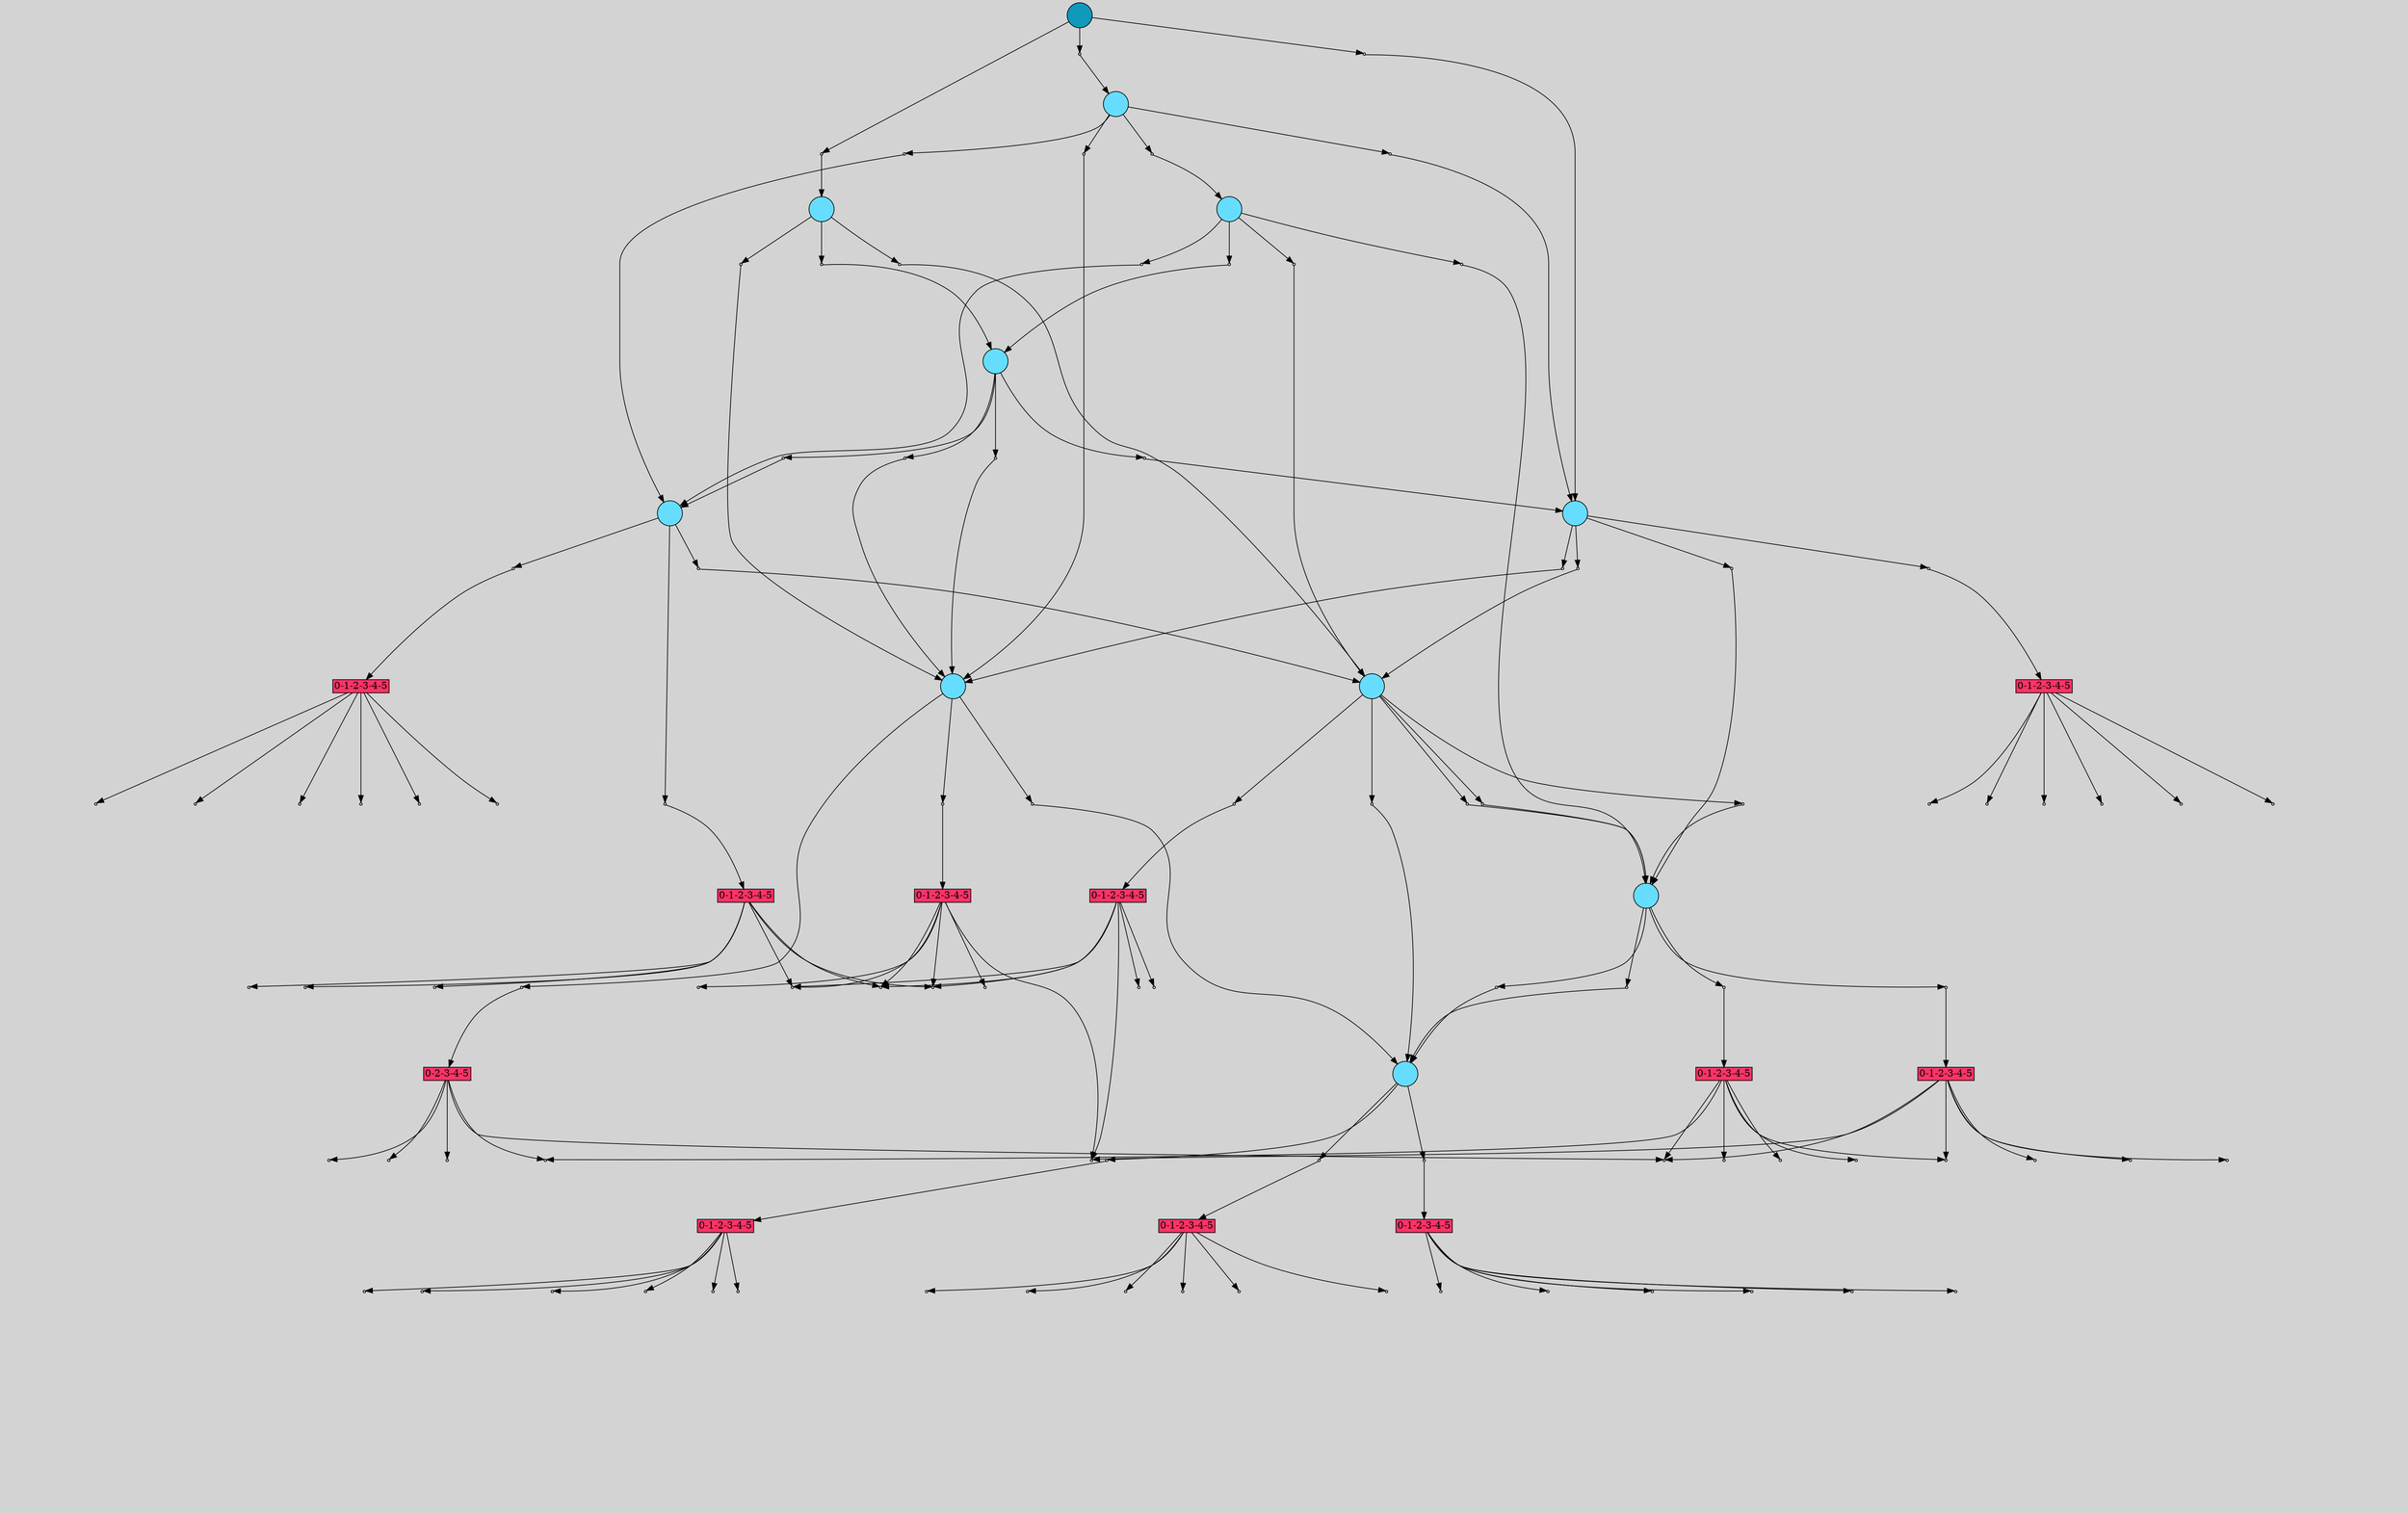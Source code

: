 // File exported with GEGELATI v1.4.0
// On the 2025-07-11 03:00:42
// With the File::TPGGraphDotExporter
digraph{
	graph[pad = "0.212, 0.055" bgcolor = lightgray]
	node[shape=circle style = filled label = ""]
		T267899 [fillcolor="#1199bb"]
		T319182 [fillcolor="#66ddff"]
		T374160 [fillcolor="#66ddff"]
		T338417 [fillcolor="#66ddff"]
		T107217 [fillcolor="#66ddff"]
		T299140 [fillcolor="#66ddff"]
		T313797 [fillcolor="#66ddff"]
		T371344 [fillcolor="#66ddff"]
		T358960 [fillcolor="#66ddff"]
		A240651 [fillcolor="#ff3366" shape=box margin=0.03 width=0 height=0 label="0-1-2-3-4-5"]
		T323945 [fillcolor="#66ddff"]
		A351143 [fillcolor="#ff3366" shape=box margin=0.03 width=0 height=0 label="0-1-2-3-4-5"]
		T287937 [fillcolor="#66ddff"]
		A344175 [fillcolor="#ff3366" shape=box margin=0.03 width=0 height=0 label="0-2-3-4-5"]
		A99180 [fillcolor="#ff3366" shape=box margin=0.03 width=0 height=0 label="0-1-2-3-4-5"]
		A358573 [fillcolor="#ff3366" shape=box margin=0.03 width=0 height=0 label="0-1-2-3-4-5"]
		A318967 [fillcolor="#ff3366" shape=box margin=0.03 width=0 height=0 label="0-1-2-3-4-5"]
		A323841 [fillcolor="#ff3366" shape=box margin=0.03 width=0 height=0 label="0-1-2-3-4-5"]
		A323992 [fillcolor="#ff3366" shape=box margin=0.03 width=0 height=0 label="0-1-2-3-4-5"]
		A244860 [fillcolor="#ff3366" shape=box margin=0.03 width=0 height=0 label="0-1-2-3-4-5"]
		A131674 [fillcolor="#ff3366" shape=box margin=0.03 width=0 height=0 label="0-1-2-3-4-5"]
		A294050 [fillcolor="#ff3366" shape=box margin=0.03 width=0 height=0 label="0-1-2-3-4-5"]
		P3464854 [fillcolor="#cccccc" shape=point label="0"] //
		I3464854 [shape=box style=invis label="11|0&1|3#1|8&#92;n"] //0.661545|-0.755967|
		P3464854 -> I3464854[style=invis]
		T267899 -> P3464854 -> T319182
		P3464855 [fillcolor="#cccccc" shape=point label="0"] //
		I3464855 [shape=box style=invis label="0|6&1|5#1|6&#92;n12|0&0|14#1|13&#92;n"] //0.739896|0.680378|0.262761|-0.121377|
		P3464855 -> I3464855[style=invis]
		T267899 -> P3464855 -> T374160
		P3464856 [fillcolor="#cccccc" shape=point label="0"] //
		I3464856 [shape=box style=invis label="19|7&1|1#0|9&#92;n16|6&0|7#0|11&#92;n12|2&1|2#0|14&#92;n17|0&0|2#0|14&#92;n"] //0.258207|-0.460930|0.277160|-0.733252|-0.374106|0.512231|-0.389298|0.675420|
		P3464856 -> I3464856[style=invis]
		T267899 -> P3464856 -> T338417
		P3464857 [fillcolor="#cccccc" shape=point label="0"] //
		I3464857 [shape=box style=invis label="17|1&1|13#0|5&#92;n16|4&0|1#1|16&#92;n4|3&1|5#1|7&#92;n9|3&0|3#1|12&#92;n13|1&0|11#1|5&#92;n3|0&0|12#0|9&#92;n3|0&1|3#0|0&#92;n0|0&0|8#1|2&#92;n10|5&1|13#1|6&#92;n5|0&0|16#0|14&#92;n1|4&1|6#0|5&#92;n2|7&1|13#0|16&#92;n11|0&0|12#0|7&#92;n"] //0.908459|0.118826|-0.249801|-0.241196|-0.888344|-0.515924|-0.388710|0.167250|-0.535510|-0.923335|0.657708|0.745582|-0.638554|-0.551460|-0.255619|-0.804272|0.907493|-0.558685|0.391340|0.757270|-0.626079|0.717264|-0.574104|-0.489655|-0.650380|-0.625855|
		P3464857 -> I3464857[style=invis]
		T319182 -> P3464857 -> T107217
		P3464858 [fillcolor="#cccccc" shape=point label="0"] //
		I3464858 [shape=box style=invis label="9|0&1|1#1|14&#92;n"] //-0.974331|-0.516962|
		P3464858 -> I3464858[style=invis]
		T319182 -> P3464858 -> T299140
		P3464859 [fillcolor="#cccccc" shape=point label="0"] //
		I3464859 [shape=box style=invis label="3|7&1|14#1|8&#92;n8|0&0|7#1|3&#92;n"] //-0.461636|-0.700660|-0.408059|-0.203393|
		P3464859 -> I3464859[style=invis]
		T319182 -> P3464859 -> T313797
		P3464860 [fillcolor="#cccccc" shape=point label="0"] //
		I3464860 [shape=box style=invis label="7|0&1|0#1|2&#92;n11|0&1|16#0|8&#92;n"] //0.607546|-0.930529|0.173696|0.122831|
		P3464860 -> I3464860[style=invis]
		T374160 -> P3464860 -> T371344
		P3464861 [fillcolor="#cccccc" shape=point label="0"] //
		I3464861 [shape=box style=invis label="18|2&1|4#0|13&#92;n19|1&0|10#0|0&#92;n5|6&0|9#1|13&#92;n7|7&0|6#1|6&#92;n8|0&0|7#1|3&#92;n"] //-0.298824|0.696130|-0.992688|0.353581|-0.202135|-0.105250|-0.702037|0.862833|-0.408059|-0.203393|
		P3464861 -> I3464861[style=invis]
		T374160 -> P3464861 -> T338417
		P3464862 [fillcolor="#cccccc" shape=point label="0"] //
		I3464862 [shape=box style=invis label="3|0&1|5#1|4&#92;n"] //0.561843|-0.260342|
		P3464862 -> I3464862[style=invis]
		T374160 -> P3464862 -> T358960
		P3464863 [fillcolor="#cccccc" shape=point label="0"] //
		I3464863 [shape=box style=invis label="11|0&1|2#1|14&#92;n"] //0.132195|0.570493|
		P3464863 -> I3464863[style=invis]
		T374160 -> P3464863 -> T299140
		P3464864 [fillcolor="#cccccc" shape=point label="0"] //
		I3464864 [shape=box style=invis label="15|3&1|16#0|10&#92;n12|4&1|14#0|11&#92;n19|7&0|4#1|12&#92;n5|0&0|7#1|7&#92;n"] //0.425298|0.021519|-0.157647|-0.888944|0.936408|-0.100911|0.852729|0.339368|
		P3464864 -> I3464864[style=invis]
		T338417 -> P3464864 -> T107217
		P3464865 [fillcolor="#cccccc" shape=point label="0"] //
		I3464865 [shape=box style=invis label="3|7&1|14#1|8&#92;n8|0&0|7#1|3&#92;n"] //-0.461636|-0.700660|-0.408059|-0.203393|
		P3464865 -> I3464865[style=invis]
		T338417 -> P3464865 -> T299140
		P3464866 [fillcolor="#cccccc" shape=point label="0"] //
		I3464866 [shape=box style=invis label="19|0&1|8#1|4&#92;n18|5&1|4#0|13&#92;n11|7&1|5#0|0&#92;n1|6&0|13#0|7&#92;n10|7&0|6#1|9&#92;n1|3&1|16#0|7&#92;n16|4&0|7#1|10&#92;n0|2&0|15#0|4&#92;n4|1&0|3#0|10&#92;n5|3&0|9#0|9&#92;n5|0&0|3#1|7&#92;n5|0&0|16#0|14&#92;n6|0&0|16#0|8&#92;n"] //-0.076118|0.730568|-0.267554|0.696130|0.720104|-0.750655|-0.932772|-0.915926|0.813626|-0.149407|-0.288960|0.190011|0.120603|0.848062|-0.421115|-0.173748|-0.658639|0.083908|0.640521|-0.297348|0.852729|0.339368|0.391340|0.757270|0.375774|-0.012540|
		P3464866 -> I3464866[style=invis]
		A240651 [fillcolor="#ff3366" shape=box margin=0.03 width=0 height=0 label="0-1-2-3-4-5"]
		T338417 -> P3464866 -> A240651
		P3464867 [fillcolor="#cccccc" shape=point label="0"] //
		I3464867 [shape=box style=invis label="15|7&1|4#0|16&#92;n15|0&0|15#0|13&#92;n"] //-0.022142|-0.281419|-0.945486|0.187108|
		P3464867 -> I3464867[style=invis]
		T338417 -> P3464867 -> T323945
		P3464868 [fillcolor="#cccccc" shape=point label="0"] //
		I3464868 [shape=box style=invis label="9|7&1|4#1|7&#92;n4|4&1|9#0|7&#92;n12|0&1|0#0|12&#92;n"] //-0.918299|-0.945036|-0.015660|0.298471|-0.591867|0.512231|
		P3464868 -> I3464868[style=invis]
		T107217 -> P3464868 -> T323945
		P3464869 [fillcolor="#cccccc" shape=point label="0"] //
		I3464869 [shape=box style=invis label="0|7&1|14#1|8&#92;n15|0&0|15#0|13&#92;n14|2&1|16#0|16&#92;n6|0&1|10#0|13&#92;n10|1&0|2#0|8&#92;n10|2&1|9#0|9&#92;n15|4&0|2#0|8&#92;n13|5&0|12#1|10&#92;n9|0&0|13#0|14&#92;n"] //-0.461636|-0.700660|-0.945486|0.187108|-0.427015|0.649252|-0.852297|-0.342264|0.774297|0.690815|-0.635628|0.616046|0.902284|-0.167939|-0.728707|0.257916|0.096215|0.760098|
		P3464869 -> I3464869[style=invis]
		T107217 -> P3464869 -> T323945
		P3464870 [fillcolor="#cccccc" shape=point label="0"] //
		I3464870 [shape=box style=invis label="13|3&1|11#1|6&#92;n9|2&0|3#1|14&#92;n9|5&0|2#0|10&#92;n2|3&0|13#1|5&#92;n1|4&1|10#0|11&#92;n12|0&1|0#0|12&#92;n9|3&1|8#0|14&#92;n4|3&0|11#0|8&#92;n5|1&0|11#1|14&#92;n5|3&0|9#0|9&#92;n5|0&0|3#1|7&#92;n5|0&0|16#0|1&#92;n"] //1.116327|-0.516962|-0.271696|0.931014|0.532069|-0.636369|0.861493|0.975369|-0.040700|0.578947|-0.374106|0.512231|-0.196967|-0.003497|0.964137|-0.382988|0.068581|0.220519|0.640521|-0.297348|0.852729|0.339368|0.391340|0.757270|
		P3464870 -> I3464870[style=invis]
		A351143 [fillcolor="#ff3366" shape=box margin=0.03 width=0 height=0 label="0-1-2-3-4-5"]
		T107217 -> P3464870 -> A351143
		P3464871 [fillcolor="#cccccc" shape=point label="0"] //
		I3464871 [shape=box style=invis label="15|6&1|3#0|16&#92;n13|7&1|2#1|12&#92;n15|1&0|15#0|11&#92;n0|2&0|1#0|14&#92;n4|6&1|13#0|10&#92;n19|0&0|6#1|9&#92;n"] //0.906193|0.259211|0.375996|0.359610|-0.918257|0.187108|-0.890009|-0.045153|-0.348339|-0.720400|-0.333747|0.076837|
		P3464871 -> I3464871[style=invis]
		T107217 -> P3464871 -> T287937
		P3464872 [fillcolor="#cccccc" shape=point label="0"] //
		I3464872 [shape=box style=invis label="6|0&1|10#0|13&#92;n14|3&0|0#1|8&#92;n12|4&1|14#0|11&#92;n9|2&0|3#0|15&#92;n17|6&0|2#0|7&#92;n14|0&0|4#0|6&#92;n4|0&1|10#0|8&#92;n"] //-0.852297|-0.342264|-0.167702|0.690800|-0.157647|-0.888944|0.958083|-0.890331|0.144556|0.689905|-0.878410|-0.032458|0.872072|-0.982562|
		P3464872 -> I3464872[style=invis]
		T107217 -> P3464872 -> T323945
		P3464873 [fillcolor="#cccccc" shape=point label="0"] //
		I3464873 [shape=box style=invis label="4|0&1|8#1|1&#92;n"] //0.431933|0.014425|
		P3464873 -> I3464873[style=invis]
		A344175 [fillcolor="#ff3366" shape=box margin=0.03 width=0 height=0 label="0-2-3-4-5"]
		T299140 -> P3464873 -> A344175
		P3464874 [fillcolor="#cccccc" shape=point label="0"] //
		I3464874 [shape=box style=invis label="13|3&1|11#1|6&#92;n9|2&0|3#1|14&#92;n9|5&0|2#0|10&#92;n2|3&0|13#1|5&#92;n1|4&1|10#0|11&#92;n12|0&1|0#0|12&#92;n9|3&1|8#0|14&#92;n4|3&0|11#0|8&#92;n5|1&0|11#1|14&#92;n5|3&0|9#0|9&#92;n5|0&0|3#1|7&#92;n5|0&0|16#0|1&#92;n"] //1.116327|-0.516962|-0.271696|0.931014|0.532069|-0.636369|0.861493|0.975369|-0.040700|0.578947|-0.374106|0.512231|-0.196967|-0.003497|0.964137|-0.382988|0.068581|0.220519|0.640521|-0.297348|0.852729|0.339368|0.391340|0.757270|
		P3464874 -> I3464874[style=invis]
		A99180 [fillcolor="#ff3366" shape=box margin=0.03 width=0 height=0 label="0-1-2-3-4-5"]
		T299140 -> P3464874 -> A99180
		P3464875 [fillcolor="#cccccc" shape=point label="0"] //
		I3464875 [shape=box style=invis label="13|7&1|4#1|3&#92;n6|6&1|7#1|9&#92;n4|1&0|15#0|6&#92;n5|3&0|9#0|9&#92;n5|0&0|3#1|7&#92;n"] //-0.074724|0.105901|0.991020|-0.098552|-0.651661|0.014638|0.640521|-0.297348|0.852729|0.339368|
		P3464875 -> I3464875[style=invis]
		T299140 -> P3464875 -> T287937
		P3464876 [fillcolor="#cccccc" shape=point label="0"] //
		I3464876 [shape=box style=invis label="0|0&1|0#1|1&#92;n"] //-0.272966|0.875788|
		P3464876 -> I3464876[style=invis]
		T313797 -> P3464876 -> T299140
		P3464877 [fillcolor="#cccccc" shape=point label="0"] //
		I3464877 [shape=box style=invis label="7|5&1|0#0|16&#92;n3|1&0|5#1|9&#92;n3|6&1|1#0|1&#92;n7|7&0|6#1|6&#92;n8|0&0|7#1|3&#92;n"] //0.308820|-0.757728|0.099132|-0.603320|-0.820186|0.020659|-0.702037|0.862833|-0.408059|-0.203393|
		P3464877 -> I3464877[style=invis]
		T313797 -> P3464877 -> T338417
		P3464878 [fillcolor="#cccccc" shape=point label="0"] //
		I3464878 [shape=box style=invis label="19|0&1|8#1|4&#92;n5|0&0|16#0|14&#92;n"] //-0.076118|0.730568|0.391340|0.757270|
		P3464878 -> I3464878[style=invis]
		T313797 -> P3464878 -> T358960
		P3464879 [fillcolor="#cccccc" shape=point label="0"] //
		I3464879 [shape=box style=invis label="17|1&1|9#0|0&#92;n2|0&0|9#1|1&#92;n"] //-0.192359|0.329718|-0.585385|0.037536|
		P3464879 -> I3464879[style=invis]
		T313797 -> P3464879 -> T299140
		P3464880 [fillcolor="#cccccc" shape=point label="0"] //
		I3464880 [shape=box style=invis label="8|0&1|2#0|3&#92;n"] //-0.564476|0.224289|
		P3464880 -> I3464880[style=invis]
		T371344 -> P3464880 -> T358960
		P3464881 [fillcolor="#cccccc" shape=point label="0"] //
		I3464881 [shape=box style=invis label="12|2&1|11#1|14&#92;n15|2&0|10#0|13&#92;n1|5&0|2#1|2&#92;n6|3&0|5#0|10&#92;n11|0&0|5#0|11&#92;n"] //-0.072048|0.647512|0.194336|0.605949|0.581290|-0.670381|-0.123364|-0.065467|0.186693|0.280120|
		P3464881 -> I3464881[style=invis]
		T371344 -> P3464881 -> T107217
		P3464882 [fillcolor="#cccccc" shape=point label="0"] //
		I3464882 [shape=box style=invis label="3|7&1|14#1|8&#92;n8|0&0|7#1|3&#92;n"] //-0.461636|-0.700660|-0.408059|-0.203393|
		P3464882 -> I3464882[style=invis]
		T371344 -> P3464882 -> T313797
		P3464883 [fillcolor="#cccccc" shape=point label="0"] //
		I3464883 [shape=box style=invis label="8|6&1|11#0|9&#92;n16|0&0|6#1|1&#92;n"] //-0.087722|0.737744|0.014627|-0.023196|
		P3464883 -> I3464883[style=invis]
		T371344 -> P3464883 -> T323945
		P3464884 [fillcolor="#cccccc" shape=point label="0"] //
		I3464884 [shape=box style=invis label="15|3&1|16#0|10&#92;n12|4&1|10#0|11&#92;n19|7&0|4#1|12&#92;n5|0&0|7#1|7&#92;n"] //0.425298|0.021519|-0.157647|-0.888944|0.936408|-0.100911|0.852729|0.339368|
		P3464884 -> I3464884[style=invis]
		T358960 -> P3464884 -> T107217
		P3464885 [fillcolor="#cccccc" shape=point label="0"] //
		I3464885 [shape=box style=invis label="13|3&1|11#1|6&#92;n9|2&0|3#1|14&#92;n9|5&0|2#0|10&#92;n2|3&0|13#1|5&#92;n1|4&1|10#0|11&#92;n12|0&1|0#0|12&#92;n9|3&1|8#0|14&#92;n4|3&0|11#0|8&#92;n5|1&0|11#1|14&#92;n5|3&0|9#0|9&#92;n5|0&0|3#1|7&#92;n5|0&0|16#0|1&#92;n"] //1.116327|-0.516962|-0.271696|0.931014|0.532069|-0.636369|0.861493|0.975369|-0.040700|0.578947|-0.374106|0.512231|-0.196967|-0.003497|0.964137|-0.382988|0.068581|0.220519|0.640521|-0.297348|0.852729|0.339368|0.391340|0.757270|
		P3464885 -> I3464885[style=invis]
		A358573 [fillcolor="#ff3366" shape=box margin=0.03 width=0 height=0 label="0-1-2-3-4-5"]
		T358960 -> P3464885 -> A358573
		P3464886 [fillcolor="#cccccc" shape=point label="0"] //
		I3464886 [shape=box style=invis label="19|3&1|16#1|2&#92;n19|1&0|3#0|13&#92;n3|7&0|1#0|9&#92;n15|1&0|15#0|13&#92;n10|2&1|5#0|1&#92;n9|5&0|2#0|10&#92;n2|3&0|13#1|5&#92;n1|4&1|10#0|11&#92;n9|7&0|4#1|7&#92;n17|3&0|7#0|1&#92;n10|0&0|11#1|8&#92;n9|3&1|8#0|14&#92;n4|3&0|11#0|8&#92;n5|1&0|11#1|14&#92;n5|3&0|9#0|9&#92;n5|0&0|3#1|7&#92;n5|0&0|16#0|1&#92;n"] //0.492242|-0.453100|-0.451205|-0.303763|0.409907|-0.134921|-0.945486|0.187108|0.187561|0.042047|0.532069|-0.636369|0.861493|0.975369|-0.040700|0.578947|-0.918299|-0.945036|0.883936|0.722896|0.774297|0.690815|-0.196967|-0.003497|0.964137|-0.382988|0.068581|0.220519|0.640521|-0.297348|0.852729|0.339368|0.391340|0.757270|
		P3464886 -> I3464886[style=invis]
		A318967 [fillcolor="#ff3366" shape=box margin=0.03 width=0 height=0 label="0-1-2-3-4-5"]
		T358960 -> P3464886 -> A318967
		P3464887 [fillcolor="#cccccc" shape=point label="1"] //
		I3464887 [shape=box style=invis label="0|0&1|9#1|10&#92;n1|0&0|8#1|9&#92;n"] //0.047779|0.325793|0.625016|-0.934214|
		P3464887 -> I3464887[style=invis]
		A240651 -> P3464887
		P3464888 [fillcolor="#cccccc" shape=point label="1"] //
		I3464888 [shape=box style=invis label="15|3&1|2#0|7&#92;n15|7&0|11#1|5&#92;n19|0&0|7#0|2&#92;n"] //0.337662|-0.722010|1.068246|0.148114|0.887255|0.340330|
		P3464888 -> I3464888[style=invis]
		A240651 -> P3464888
		P3464889 [fillcolor="#cccccc" shape=point label="1"] //
		I3464889 [shape=box style=invis label="15|3&1|2#0|7&#92;n15|7&0|11#1|5&#92;n19|0&0|7#0|1&#92;n"] //0.294136|-0.722010|1.068246|0.148114|0.887255|0.340330|
		P3464889 -> I3464889[style=invis]
		A240651 -> P3464889
		P3464890 [fillcolor="#cccccc" shape=point label="1"] //
		I3464890 [shape=box style=invis label="0|0&1|4#1|2&#92;n8|2&0|8#1|14&#92;n15|5&1|2#0|2&#92;n2|0&0|10#0|13&#92;n"] //0.287141|-0.481306|0.858614|-0.698625|0.325491|0.762166|-0.424609|0.784472|
		P3464890 -> I3464890[style=invis]
		A240651 -> P3464890
		P3464891 [fillcolor="#cccccc" shape=point label="1"] //
		I3464891 [shape=box style=invis label="18|1&1|15#0|11&#92;n1|3&0|1#1|4&#92;n13|7&1|10#0|11&#92;n1|0&0|7#1|4&#92;n"] //-0.076420|0.543551|-0.457077|-0.953907|-0.154341|0.606317|0.121236|-0.703497|
		P3464891 -> I3464891[style=invis]
		A240651 -> P3464891
		P3464892 [fillcolor="#cccccc" shape=point label="1"] //
		I3464892 [shape=box style=invis label="12|0&1|7#1|5&#92;n18|7&0|0#0|4&#92;n18|4&0|7#1|8&#92;n5|7&0|4#0|3&#92;n11|3&1|15#0|15&#92;n6|6&0|3#1|15&#92;n18|0&0|6#1|10&#92;n"] //0.911043|0.775809|0.406449|0.152932|-0.369639|-0.738219|0.165253|0.370146|0.072984|-0.962777|0.542717|0.724100|0.191679|-0.706499|
		P3464892 -> I3464892[style=invis]
		A240651 -> P3464892
		P3464893 [fillcolor="#cccccc" shape=point label="0"] //
		I3464893 [shape=box style=invis label="4|0&1|8#1|1&#92;n"] //0.431933|0.014425|
		P3464893 -> I3464893[style=invis]
		A323841 [fillcolor="#ff3366" shape=box margin=0.03 width=0 height=0 label="0-1-2-3-4-5"]
		T323945 -> P3464893 -> A323841
		P3464894 [fillcolor="#cccccc" shape=point label="0"] //
		I3464894 [shape=box style=invis label="9|1&1|1#1|9&#92;n9|2&1|12#0|0&#92;n4|0&0|10#0|9&#92;n4|7&1|5#0|10&#92;n7|5&0|15#0|16&#92;n11|4&1|13#0|0&#92;n10|4&0|12#0|13&#92;n19|0&1|8#1|4&#92;n14|1&0|4#0|16&#92;n5|3&0|9#0|9&#92;n5|0&0|3#1|7&#92;n"] //0.216882|-0.141827|0.634466|0.897927|0.141853|0.189559|0.730091|0.333419|-0.435563|-0.350384|-0.993806|0.287931|0.291468|0.582893|-0.055789|0.730568|0.969309|-0.512783|0.640521|-0.297348|0.852729|0.339368|
		P3464894 -> I3464894[style=invis]
		A323992 [fillcolor="#ff3366" shape=box margin=0.03 width=0 height=0 label="0-1-2-3-4-5"]
		T323945 -> P3464894 -> A323992
		P3464895 [fillcolor="#cccccc" shape=point label="0"] //
		I3464895 [shape=box style=invis label="3|7&1|13#1|6&#92;n4|4&0|7#0|7&#92;n5|7&1|7#1|11&#92;n12|0&1|0#0|12&#92;n1|6&0|0#0|7&#92;n3|0&1|1#0|6&#92;n"] //0.598877|-0.244531|0.996124|0.344396|0.884970|-0.453241|-0.374106|0.512231|-0.932772|-0.915926|-0.820186|0.020659|
		P3464895 -> I3464895[style=invis]
		T323945 -> P3464895 -> T287937
		P3464896 [fillcolor="#cccccc" shape=point label="0"] //
		I3464896 [shape=box style=invis label="2|6&1|7#1|0&#92;n7|2&0|14#1|0&#92;n9|0&0|2#0|15&#92;n"] //-0.429853|-0.662342|0.869450|0.797041|0.353352|-0.150759|
		P3464896 -> I3464896[style=invis]
		T323945 -> P3464896 -> T287937
		P3464897 [fillcolor="#cccccc" shape=point label="1"] //
		I3464897 [shape=box style=invis label="0|0&1|9#1|10&#92;n1|0&0|8#1|9&#92;n"] //0.047779|0.325793|0.625016|-0.934214|
		P3464897 -> I3464897[style=invis]
		A351143 -> P3464897
		P3464898 [fillcolor="#cccccc" shape=point label="1"] //
		I3464898 [shape=box style=invis label="15|3&1|2#0|7&#92;n15|7&0|11#1|5&#92;n19|0&0|7#0|2&#92;n"] //0.337662|-0.722010|1.068246|0.148114|0.887255|0.340330|
		P3464898 -> I3464898[style=invis]
		A351143 -> P3464898
		P3464899 [fillcolor="#cccccc" shape=point label="1"] //
		I3464899 [shape=box style=invis label="15|3&1|2#0|7&#92;n15|7&0|11#1|5&#92;n19|0&0|7#0|2&#92;n"] //0.348387|-0.722010|1.068246|0.148114|0.887255|0.340330|
		P3464899 -> I3464899[style=invis]
		A351143 -> P3464899
		P3464900 [fillcolor="#cccccc" shape=point label="1"] //
		I3464900 [shape=box style=invis label="0|0&1|4#1|2&#92;n8|0&0|0#0|14&#92;n"] //0.287141|-0.481306|0.997353|0.511812|
		P3464900 -> I3464900[style=invis]
		A351143 -> P3464900
		P3464901 [fillcolor="#cccccc" shape=point label="1"] //
		I3464901 [shape=box style=invis label="9|1&1|1#0|6&#92;n18|1&0|9#1|2&#92;n1|3&0|1#1|4&#92;n7|4&1|10#0|13&#92;n15|4&0|4#1|13&#92;n13|7&1|10#0|11&#92;n3|1&0|7#0|4&#92;n1|7&1|1#0|9&#92;n1|0&0|7#1|4&#92;n"] //-0.579077|0.961625|0.181960|0.027989|-0.457077|-0.953907|0.904751|-0.049588|0.946778|-0.841395|-0.102474|0.606317|0.933651|0.762067|0.916872|-0.122739|0.121236|-0.703497|
		P3464901 -> I3464901[style=invis]
		A351143 -> P3464901
		P3464902 [fillcolor="#cccccc" shape=point label="1"] //
		I3464902 [shape=box style=invis label="12|0&1|7#1|5&#92;n18|7&0|0#0|4&#92;n8|0&0|15#0|4&#92;n11|4&1|4#0|8&#92;n5|7&0|4#0|3&#92;n11|3&1|15#0|15&#92;n6|6&0|3#1|15&#92;n18|0&0|6#1|10&#92;n"] //0.911043|0.775809|0.406449|0.152932|-0.481053|0.336873|-0.717140|0.042882|0.165253|0.370146|0.072984|-0.962777|0.542717|0.724100|0.191679|-0.706499|
		P3464902 -> I3464902[style=invis]
		A351143 -> P3464902
		P3464903 [fillcolor="#cccccc" shape=point label="0"] //
		I3464903 [shape=box style=invis label="6|0&0|16#0|8&#92;n11|7&1|5#0|0&#92;n15|1&0|15#0|13&#92;n1|3&0|1#0|9&#92;n3|0&1|1#0|3&#92;n4|3&0|11#0|8&#92;n5|0&0|3#1|7&#92;n"] //0.203976|-0.341607|0.720104|-0.750655|-0.945486|0.187108|0.772200|-0.971920|-0.820186|0.020659|0.964137|-0.382988|0.852729|0.339368|
		P3464903 -> I3464903[style=invis]
		A244860 [fillcolor="#ff3366" shape=box margin=0.03 width=0 height=0 label="0-1-2-3-4-5"]
		T287937 -> P3464903 -> A244860
		P3464904 [fillcolor="#cccccc" shape=point label="0"] //
		I3464904 [shape=box style=invis label="6|0&0|16#0|8&#92;n11|7&1|5#0|0&#92;n15|1&0|15#0|13&#92;n1|3&0|1#0|9&#92;n5|0&0|3#1|7&#92;n"] //0.203976|-0.341607|0.720104|-0.750655|-0.945486|0.187108|0.772200|-0.971920|0.852729|0.339368|
		P3464904 -> I3464904[style=invis]
		A131674 [fillcolor="#ff3366" shape=box margin=0.03 width=0 height=0 label="0-1-2-3-4-5"]
		T287937 -> P3464904 -> A131674
		P3464905 [fillcolor="#cccccc" shape=point label="0"] //
		I3464905 [shape=box style=invis label="6|0&0|7#0|8&#92;n11|7&1|5#0|0&#92;n15|1&0|15#0|13&#92;n1|3&0|1#0|9&#92;n3|0&1|1#0|3&#92;n4|3&0|11#0|8&#92;n5|0&0|3#1|7&#92;n"] //0.203976|-0.341607|0.720104|-0.750655|-0.945486|0.187108|0.772200|-0.971920|-0.820186|0.020659|0.964137|-0.382988|0.852729|0.339368|
		P3464905 -> I3464905[style=invis]
		A294050 [fillcolor="#ff3366" shape=box margin=0.03 width=0 height=0 label="0-1-2-3-4-5"]
		T287937 -> P3464905 -> A294050
		P3464906 [fillcolor="#cccccc" shape=point label="1"] //
		I3464906 [shape=box style=invis label="17|0&1|3#0|16&#92;n"] //-0.123582|0.964258|
		P3464906 -> I3464906[style=invis]
		A344175 -> P3464906
		P3464907 [fillcolor="#cccccc" shape=point label="1"] //
		I3464907 [shape=box style=invis label="16|0&1|15#1|10&#92;n8|0&0|0#0|14&#92;n"] //-0.358932|-0.673015|0.997353|0.511812|
		P3464907 -> I3464907[style=invis]
		A344175 -> P3464907
		P3464908 [fillcolor="#cccccc" shape=point label="1"] //
		I3464908 [shape=box style=invis label="15|3&1|2#0|7&#92;n15|7&0|11#1|5&#92;n19|0&0|7#0|2&#92;n"] //0.337662|-0.722010|1.068246|0.148114|0.887255|0.340330|
		P3464908 -> I3464908[style=invis]
		A344175 -> P3464908
		P3464909 [fillcolor="#cccccc" shape=point label="1"] //
		I3464909 [shape=box style=invis label="9|1&1|1#0|6&#92;n1|3&0|1#1|4&#92;n13|7&1|10#0|11&#92;n1|0&0|7#1|4&#92;n"] //-0.579077|0.961625|-0.457077|-0.953907|-0.102474|0.606317|0.121236|-0.703497|
		P3464909 -> I3464909[style=invis]
		A344175 -> P3464909
		P3464910 [fillcolor="#cccccc" shape=point label="1"] //
		I3464910 [shape=box style=invis label="18|2&1|5#1|8&#92;n10|0&1|3#0|2&#92;n"] //0.071432|0.224280|0.559182|-0.992004|
		P3464910 -> I3464910[style=invis]
		A344175 -> P3464910
		A99180 -> P3464897
		A99180 -> P3464898
		P3464911 [fillcolor="#cccccc" shape=point label="1"] //
		I3464911 [shape=box style=invis label="15|3&1|2#0|7&#92;n15|7&0|11#1|5&#92;n19|0&0|7#0|2&#92;n"] //0.348387|-0.722010|1.068246|0.148114|0.887255|0.340330|
		P3464911 -> I3464911[style=invis]
		A99180 -> P3464911
		A99180 -> P3464900
		A99180 -> P3464901
		P3464912 [fillcolor="#cccccc" shape=point label="1"] //
		I3464912 [shape=box style=invis label="12|0&1|7#1|5&#92;n18|7&0|0#0|4&#92;n8|0&0|15#0|4&#92;n11|4&1|4#0|8&#92;n5|7&0|4#0|3&#92;n11|3&1|15#0|15&#92;n6|6&0|3#1|15&#92;n18|0&0|6#1|10&#92;n"] //0.911043|0.775809|0.406449|0.152932|-0.481053|0.336873|-0.717140|0.042882|0.165253|0.370146|0.072984|-0.962777|0.542717|0.724100|0.191679|-0.706499|
		P3464912 -> I3464912[style=invis]
		A99180 -> P3464912
		A358573 -> P3464897
		A358573 -> P3464898
		P3464913 [fillcolor="#cccccc" shape=point label="1"] //
		I3464913 [shape=box style=invis label="15|3&1|2#0|7&#92;n15|7&0|11#1|5&#92;n19|0&0|7#0|2&#92;n"] //0.348387|-0.722010|1.068246|0.148114|0.887255|0.340330|
		P3464913 -> I3464913[style=invis]
		A358573 -> P3464913
		P3464914 [fillcolor="#cccccc" shape=point label="1"] //
		I3464914 [shape=box style=invis label="0|0&1|4#1|2&#92;n8|0&0|0#0|14&#92;n"] //0.287141|-0.481306|0.997353|0.511812|
		P3464914 -> I3464914[style=invis]
		A358573 -> P3464914
		A358573 -> P3464901
		P3464915 [fillcolor="#cccccc" shape=point label="1"] //
		I3464915 [shape=box style=invis label="11|7&1|9#1|14&#92;n4|0&0|7#1|11&#92;n18|7&0|0#0|4&#92;n8|0&0|15#0|4&#92;n11|4&1|4#0|8&#92;n5|7&0|4#0|3&#92;n11|3&1|15#0|15&#92;n6|6&0|3#1|15&#92;n18|0&0|6#1|10&#92;n"] //1.332379|0.544031|0.826997|-0.962229|0.406449|0.152932|-0.481053|0.336873|-0.717140|0.042882|0.165253|0.370146|0.072984|-0.962777|0.542717|0.724100|0.191679|-0.706499|
		P3464915 -> I3464915[style=invis]
		A358573 -> P3464915
		P3464916 [fillcolor="#cccccc" shape=point label="1"] //
		I3464916 [shape=box style=invis label="0|0&1|9#1|10&#92;n1|0&0|8#1|9&#92;n"] //0.047779|0.325793|0.625016|-0.934214|
		P3464916 -> I3464916[style=invis]
		A318967 -> P3464916
		P3464917 [fillcolor="#cccccc" shape=point label="1"] //
		I3464917 [shape=box style=invis label="15|3&1|2#0|7&#92;n15|7&0|11#1|5&#92;n19|0&0|7#0|2&#92;n"] //0.348387|-0.722010|1.068246|0.148114|0.887255|0.340330|
		P3464917 -> I3464917[style=invis]
		A318967 -> P3464917
		P3464918 [fillcolor="#cccccc" shape=point label="1"] //
		I3464918 [shape=box style=invis label="15|3&1|2#0|7&#92;n15|7&0|11#1|5&#92;n19|0&0|7#0|2&#92;n"] //0.337662|-0.722010|1.068246|0.148114|0.887255|0.340330|
		P3464918 -> I3464918[style=invis]
		A318967 -> P3464918
		P3464919 [fillcolor="#cccccc" shape=point label="1"] //
		I3464919 [shape=box style=invis label="0|0&1|4#1|2&#92;n8|0&0|0#0|14&#92;n"] //0.287141|-0.481306|0.997353|0.511812|
		P3464919 -> I3464919[style=invis]
		A318967 -> P3464919
		P3464920 [fillcolor="#cccccc" shape=point label="1"] //
		I3464920 [shape=box style=invis label="9|1&1|1#0|6&#92;n18|1&0|9#1|2&#92;n1|3&0|1#1|4&#92;n7|4&1|10#0|13&#92;n15|4&0|4#1|13&#92;n13|7&1|10#0|11&#92;n3|1&0|7#0|4&#92;n1|7&1|1#0|9&#92;n1|0&0|7#1|4&#92;n"] //-0.579077|0.961625|0.181960|0.027989|-0.457077|-0.953907|0.904751|-0.049588|0.946778|-0.841395|-0.102474|0.606317|0.933651|0.762067|0.916872|-0.122739|0.121236|-0.703497|
		P3464920 -> I3464920[style=invis]
		A318967 -> P3464920
		P3464921 [fillcolor="#cccccc" shape=point label="1"] //
		I3464921 [shape=box style=invis label="12|0&1|7#1|5&#92;n18|7&0|0#0|4&#92;n8|0&0|15#0|4&#92;n11|4&1|4#0|8&#92;n5|7&0|4#0|3&#92;n11|3&1|15#0|15&#92;n6|6&0|3#1|15&#92;n18|0&0|6#1|10&#92;n"] //0.911043|0.775809|0.406449|0.152932|-0.481053|0.336873|-0.717140|0.042882|0.165253|0.370146|0.072984|-0.962777|0.542717|0.724100|0.191679|-0.706499|
		P3464921 -> I3464921[style=invis]
		A318967 -> P3464921
		P3464922 [fillcolor="#cccccc" shape=point label="1"] //
		I3464922 [shape=box style=invis label="0|0&1|9#1|10&#92;n1|0&0|8#1|9&#92;n"] //0.047779|0.325793|0.625016|-0.934214|
		P3464922 -> I3464922[style=invis]
		A323841 -> P3464922
		A323841 -> P3464908
		P3464923 [fillcolor="#cccccc" shape=point label="1"] //
		I3464923 [shape=box style=invis label="15|3&1|2#0|7&#92;n15|7&0|11#1|5&#92;n19|0&0|7#0|2&#92;n"] //0.294136|-0.722010|1.068246|0.148114|0.887255|0.340330|
		P3464923 -> I3464923[style=invis]
		A323841 -> P3464923
		P3464924 [fillcolor="#cccccc" shape=point label="1"] //
		I3464924 [shape=box style=invis label="0|0&1|4#1|2&#92;n8|0&0|0#0|14&#92;n"] //0.287141|-0.481306|0.997353|0.511812|
		P3464924 -> I3464924[style=invis]
		A323841 -> P3464924
		A323841 -> P3464909
		P3464925 [fillcolor="#cccccc" shape=point label="1"] //
		I3464925 [shape=box style=invis label="18|2&1|5#1|8&#92;n10|0&1|3#0|2&#92;n"] //0.071432|0.224280|0.559182|-0.992004|
		P3464925 -> I3464925[style=invis]
		A323841 -> P3464925
		A323992 -> P3464922
		P3464926 [fillcolor="#cccccc" shape=point label="1"] //
		I3464926 [shape=box style=invis label="15|3&1|2#0|7&#92;n15|7&0|11#1|5&#92;n19|0&0|7#0|2&#92;n"] //0.337662|-0.722010|1.068246|0.148114|0.887255|0.340330|
		P3464926 -> I3464926[style=invis]
		A323992 -> P3464926
		P3464927 [fillcolor="#cccccc" shape=point label="1"] //
		I3464927 [shape=box style=invis label="15|3&1|2#0|7&#92;n15|7&0|11#1|5&#92;n19|0&0|7#0|2&#92;n"] //0.294136|-0.722010|1.068246|0.148114|0.887255|0.340330|
		P3464927 -> I3464927[style=invis]
		A323992 -> P3464927
		A323992 -> P3464900
		A323992 -> P3464909
		P3464928 [fillcolor="#cccccc" shape=point label="1"] //
		I3464928 [shape=box style=invis label="18|2&1|5#1|8&#92;n10|0&1|3#0|2&#92;n"] //0.071432|0.224280|0.559182|-0.992004|
		P3464928 -> I3464928[style=invis]
		A323992 -> P3464928
		P3464929 [fillcolor="#cccccc" shape=point label="1"] //
		I3464929 [shape=box style=invis label="7|3&1|15#0|1&#92;n0|0&1|9#1|10&#92;n15|3&0|3#1|6&#92;n2|0&0|0#0|3&#92;n1|0&0|8#1|2&#92;n"] //0.412188|-0.318532|0.047779|0.325793|0.780854|0.378488|0.574364|0.755776|0.625016|-0.934214|
		P3464929 -> I3464929[style=invis]
		A244860 -> P3464929
		P3464930 [fillcolor="#cccccc" shape=point label="1"] //
		I3464930 [shape=box style=invis label="10|6&1|10#0|16&#92;n1|4&1|13#0|7&#92;n18|7&0|12#0|16&#92;n19|0&0|7#0|2&#92;n1|3&0|8#0|6&#92;n0|4&1|4#1|14&#92;n3|5&0|6#1|10&#92;n0|0&0|5#0|3&#92;n3|4&0|12#1|4&#92;n19|5&1|7#1|1&#92;n7|6&0|4#0|14&#92;n0|6&0|6#1|1&#92;n8|1&0|8#0|13&#92;n12|7&0|13#0|1&#92;n3|0&0|15#0|6&#92;n"] //0.052815|0.527269|-0.889820|0.017710|-0.704082|0.824307|0.887255|0.340330|-0.328074|0.605298|-0.683099|-0.196045|-0.924003|0.828324|-0.633826|0.423797|-0.181360|-0.115846|-0.768110|-0.393342|-0.118182|0.360292|0.321878|0.430521|0.919966|0.791750|0.367972|0.925810|-0.632278|-0.481810|
		P3464930 -> I3464930[style=invis]
		A244860 -> P3464930
		P3464931 [fillcolor="#cccccc" shape=point label="1"] //
		I3464931 [shape=box style=invis label="6|4&1|2#0|10&#92;n18|0&0|4#1|9&#92;n8|4&0|8#1|4&#92;n1|0&0|4#1|12&#92;n0|3&1|12#0|0&#92;n9|0&0|3#0|8&#92;n"] //0.099096|0.911148|-0.121934|-0.412734|0.577223|0.435065|-0.796472|0.183087|0.297269|0.448765|-0.243514|0.114219|
		P3464931 -> I3464931[style=invis]
		A244860 -> P3464931
		P3464932 [fillcolor="#cccccc" shape=point label="1"] //
		I3464932 [shape=box style=invis label="1|0&1|4#1|7&#92;n8|0&0|0#0|14&#92;n"] //-0.155537|0.661117|0.997353|0.511812|
		P3464932 -> I3464932[style=invis]
		A244860 -> P3464932
		P3464933 [fillcolor="#cccccc" shape=point label="1"] //
		I3464933 [shape=box style=invis label="7|1&1|10#1|9&#92;n1|3&0|1#1|4&#92;n13|7&1|10#0|11&#92;n1|0&0|7#1|4&#92;n"] //0.488637|-0.996240|-0.457077|-0.953907|-0.102474|0.606317|0.121236|-0.703497|
		P3464933 -> I3464933[style=invis]
		A244860 -> P3464933
		P3464934 [fillcolor="#cccccc" shape=point label="1"] //
		I3464934 [shape=box style=invis label="18|4&1|10#1|12&#92;n1|7&1|7#0|12&#92;n10|0&0|15#1|5&#92;n18|7&0|0#0|4&#92;n14|0&0|15#1|0&#92;n5|1&1|2#1|16&#92;n12|2&0|16#0|1&#92;n14|0&1|5#0|2&#92;n15|0&0|16#1|10&#92;n8|0&0|16#0|1&#92;n11|2&0|0#1|9&#92;n19|3&0|10#1|8&#92;n2|6&1|5#0|3&#92;n10|6&1|16#0|6&#92;n11|7&1|2#0|6&#92;n13|2&0|15#1|9&#92;n1|6&1|0#0|2&#92;n18|0&0|6#1|10&#92;n"] //-0.264342|-0.831781|0.165209|-0.944923|-0.171126|0.305684|0.639736|0.152932|-0.656911|-0.417152|-0.886098|-0.182158|0.504930|0.406071|-0.448625|0.535621|0.580398|0.592831|0.700603|-0.996380|0.617399|0.613127|0.744637|-0.636740|0.963232|0.096380|-0.442672|-0.478522|0.051576|0.083482|-0.517923|-0.329043|0.717121|-0.962586|0.191679|-0.706499|
		P3464934 -> I3464934[style=invis]
		A244860 -> P3464934
		P3464935 [fillcolor="#cccccc" shape=point label="1"] //
		I3464935 [shape=box style=invis label="4|7&1|16#1|0&#92;n4|1&0|15#0|7&#92;n4|3&1|3#0|1&#92;n0|0&1|9#1|10&#92;n15|3&0|3#1|6&#92;n2|0&0|0#0|3&#92;n1|0&0|8#1|2&#92;n"] //0.227059|0.005053|-0.448389|0.161712|-0.506423|-0.926432|0.047779|0.325793|0.780854|0.378488|0.574364|0.755776|0.625016|-0.934214|
		P3464935 -> I3464935[style=invis]
		A131674 -> P3464935
		P3464936 [fillcolor="#cccccc" shape=point label="1"] //
		I3464936 [shape=box style=invis label="15|3&1|2#0|7&#92;n15|7&0|11#1|11&#92;n19|0&0|7#0|2&#92;n"] //0.344729|-0.722010|1.068246|0.148114|0.887255|0.340330|
		P3464936 -> I3464936[style=invis]
		A131674 -> P3464936
		P3464937 [fillcolor="#cccccc" shape=point label="1"] //
		I3464937 [shape=box style=invis label="6|4&1|2#0|10&#92;n18|0&0|4#1|9&#92;n8|4&0|8#1|4&#92;n1|0&0|4#1|12&#92;n0|3&1|12#0|0&#92;n9|0&0|3#0|8&#92;n"] //0.099096|0.911148|-0.121934|-0.412734|0.577223|0.435065|-0.796472|0.183087|0.297269|0.448765|-0.243514|0.114219|
		P3464937 -> I3464937[style=invis]
		A131674 -> P3464937
		P3464938 [fillcolor="#cccccc" shape=point label="1"] //
		I3464938 [shape=box style=invis label="0|0&1|4#1|2&#92;n8|0&0|0#0|14&#92;n"] //0.287141|-0.481306|0.997353|0.511812|
		P3464938 -> I3464938[style=invis]
		A131674 -> P3464938
		P3464939 [fillcolor="#cccccc" shape=point label="1"] //
		I3464939 [shape=box style=invis label="7|1&1|10#1|9&#92;n1|3&0|1#1|4&#92;n13|7&1|10#0|11&#92;n1|0&0|7#1|4&#92;n"] //0.488637|-0.996240|-0.457077|-0.953907|-0.102474|0.606317|0.121236|-0.703497|
		P3464939 -> I3464939[style=invis]
		A131674 -> P3464939
		P3464940 [fillcolor="#cccccc" shape=point label="1"] //
		I3464940 [shape=box style=invis label="18|7&1|6#1|14&#92;n10|0&0|15#1|5&#92;n18|7&0|0#0|4&#92;n14|0&0|15#1|0&#92;n5|1&1|2#1|16&#92;n12|2&0|16#0|1&#92;n14|0&1|5#0|2&#92;n15|0&0|16#1|10&#92;n8|0&0|16#0|1&#92;n11|2&0|0#1|9&#92;n19|3&0|10#1|8&#92;n2|6&1|5#0|3&#92;n10|6&1|16#0|6&#92;n11|7&1|2#0|6&#92;n13|2&0|15#1|9&#92;n1|6&1|0#0|2&#92;n18|0&0|6#1|10&#92;n"] //0.260402|-0.843684|-0.171126|0.305684|0.639736|0.152932|-0.656911|-0.417152|-0.886098|-0.182158|0.504930|0.406071|-0.448625|0.535621|0.580398|0.592831|0.700603|-0.996380|0.617399|0.613127|0.744637|-0.636740|0.963232|0.096380|-0.442672|-0.478522|0.051576|0.083482|-0.517923|-0.329043|0.717121|-0.962586|0.191679|-0.706499|
		P3464940 -> I3464940[style=invis]
		A131674 -> P3464940
		P3464941 [fillcolor="#cccccc" shape=point label="1"] //
		I3464941 [shape=box style=invis label="4|7&1|16#1|0&#92;n4|1&0|15#0|7&#92;n4|3&1|3#0|1&#92;n0|0&1|9#1|10&#92;n15|3&0|3#1|6&#92;n2|0&0|0#0|3&#92;n1|0&0|8#1|2&#92;n"] //0.227059|0.005053|-0.448389|0.161712|-0.506423|-0.926432|0.047779|0.325793|0.780854|0.378488|0.574364|0.755776|0.625016|-0.934214|
		P3464941 -> I3464941[style=invis]
		A294050 -> P3464941
		P3464942 [fillcolor="#cccccc" shape=point label="1"] //
		I3464942 [shape=box style=invis label="15|3&1|2#0|7&#92;n15|7&0|11#1|11&#92;n19|0&0|7#0|2&#92;n"] //0.344729|-0.722010|1.068246|0.148114|0.887255|0.340330|
		P3464942 -> I3464942[style=invis]
		A294050 -> P3464942
		P3464943 [fillcolor="#cccccc" shape=point label="1"] //
		I3464943 [shape=box style=invis label="6|4&1|2#0|10&#92;n18|0&0|4#1|9&#92;n8|4&0|8#1|4&#92;n1|0&0|4#1|12&#92;n0|3&1|12#0|0&#92;n9|0&0|3#0|8&#92;n"] //0.099096|0.911148|-0.121934|-0.412734|0.577223|0.435065|-0.796472|0.183087|0.297269|0.448765|-0.243514|0.114219|
		P3464943 -> I3464943[style=invis]
		A294050 -> P3464943
		P3464944 [fillcolor="#cccccc" shape=point label="1"] //
		I3464944 [shape=box style=invis label="0|0&1|4#1|2&#92;n8|0&0|0#0|14&#92;n"] //0.287141|-0.481306|0.997353|0.511812|
		P3464944 -> I3464944[style=invis]
		A294050 -> P3464944
		P3464945 [fillcolor="#cccccc" shape=point label="1"] //
		I3464945 [shape=box style=invis label="7|1&1|10#1|9&#92;n1|3&0|1#1|4&#92;n13|7&1|10#0|11&#92;n1|0&0|7#1|4&#92;n"] //0.488637|-0.996240|-0.457077|-0.953907|-0.102474|0.606317|0.121236|-0.703497|
		P3464945 -> I3464945[style=invis]
		A294050 -> P3464945
		P3464946 [fillcolor="#cccccc" shape=point label="1"] //
		I3464946 [shape=box style=invis label="11|0&1|9#1|14&#92;n17|2&0|8#1|0&#92;n14|0&1|5#0|2&#92;n15|0&0|16#1|10&#92;n8|0&0|16#0|1&#92;n11|2&0|0#1|9&#92;n19|3&0|10#1|8&#92;n2|6&1|5#0|3&#92;n10|6&1|16#0|6&#92;n11|7&1|2#0|6&#92;n13|2&0|15#1|9&#92;n1|6&1|0#0|2&#92;n18|0&0|6#1|10&#92;n"] //1.332379|0.544031|-0.752467|0.859975|-0.448625|0.535621|0.580398|0.592831|0.700603|-0.996380|0.617399|0.613127|0.744637|-0.636740|0.963232|0.096380|-0.442672|-0.478522|0.051576|0.083482|-0.517923|-0.329043|0.717121|-0.962586|0.191679|-0.706499|
		P3464946 -> I3464946[style=invis]
		A294050 -> P3464946
}

